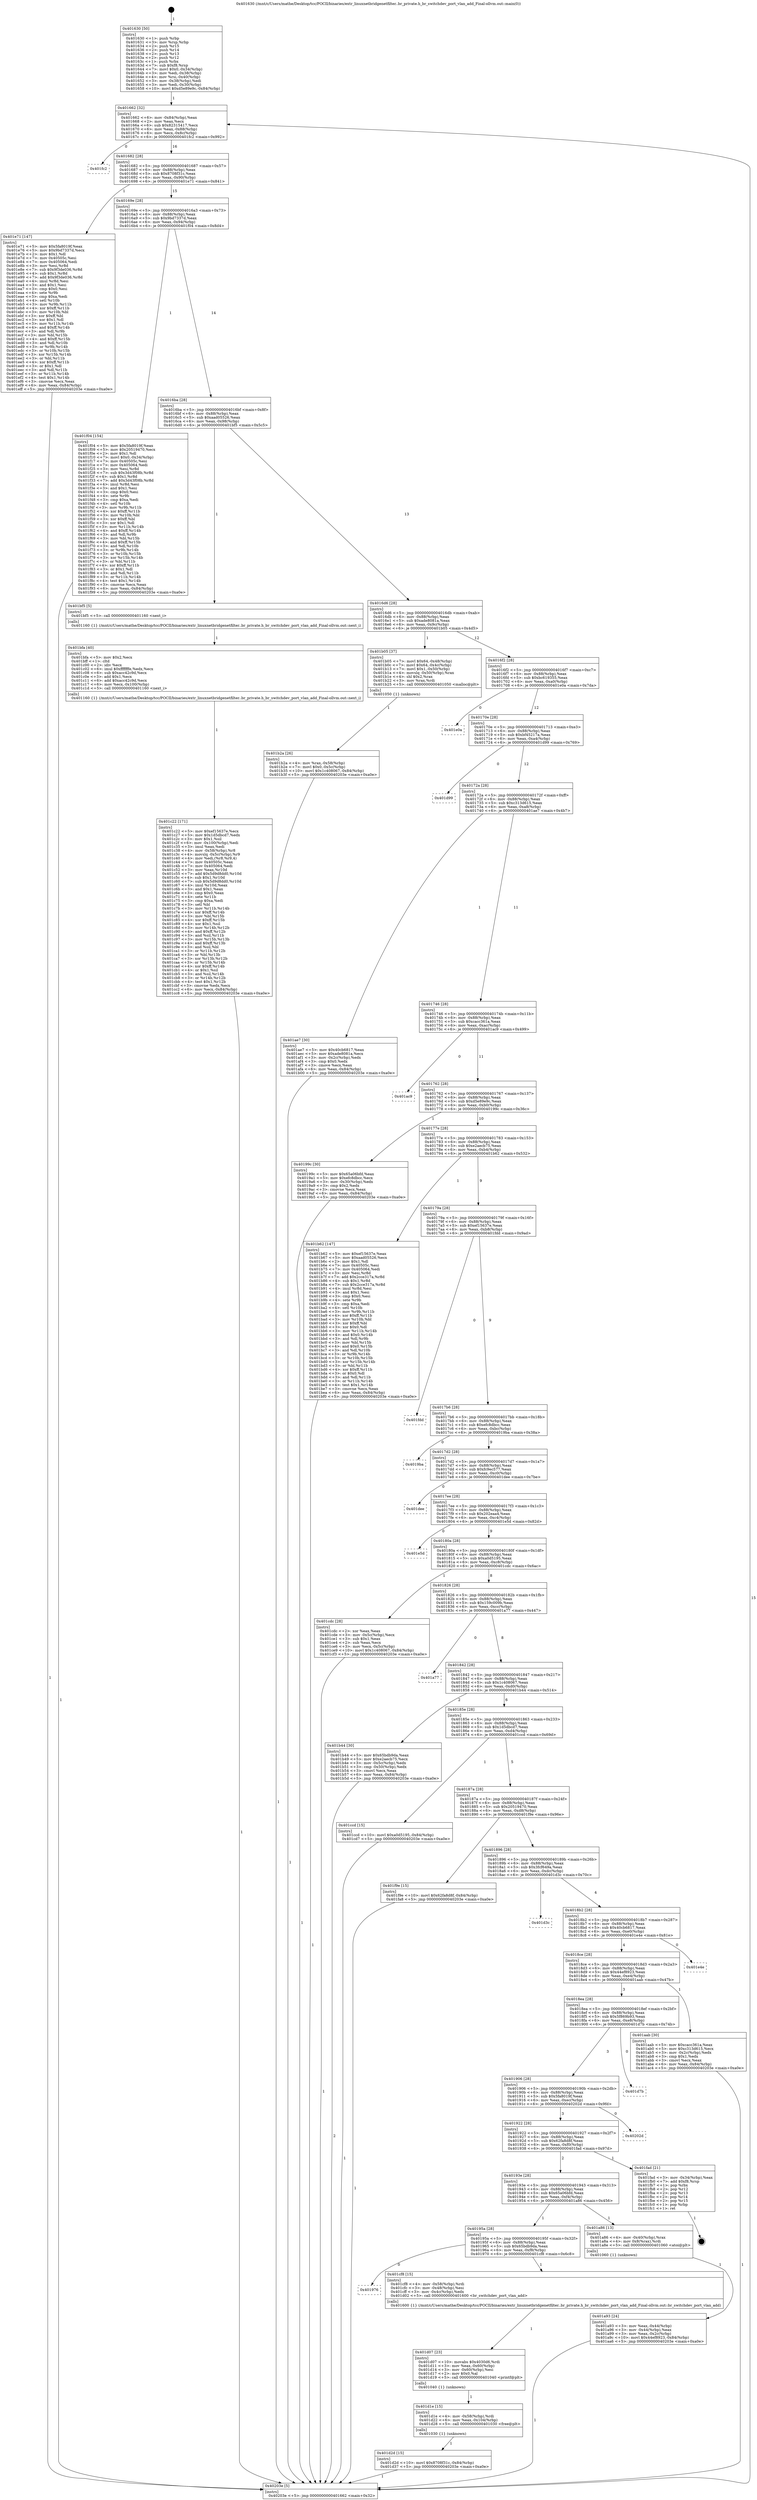 digraph "0x401630" {
  label = "0x401630 (/mnt/c/Users/mathe/Desktop/tcc/POCII/binaries/extr_linuxnetbridgenetfilter..br_private.h_br_switchdev_port_vlan_add_Final-ollvm.out::main(0))"
  labelloc = "t"
  node[shape=record]

  Entry [label="",width=0.3,height=0.3,shape=circle,fillcolor=black,style=filled]
  "0x401662" [label="{
     0x401662 [32]\l
     | [instrs]\l
     &nbsp;&nbsp;0x401662 \<+6\>: mov -0x84(%rbp),%eax\l
     &nbsp;&nbsp;0x401668 \<+2\>: mov %eax,%ecx\l
     &nbsp;&nbsp;0x40166a \<+6\>: sub $0x82315417,%ecx\l
     &nbsp;&nbsp;0x401670 \<+6\>: mov %eax,-0x88(%rbp)\l
     &nbsp;&nbsp;0x401676 \<+6\>: mov %ecx,-0x8c(%rbp)\l
     &nbsp;&nbsp;0x40167c \<+6\>: je 0000000000401fc2 \<main+0x992\>\l
  }"]
  "0x401fc2" [label="{
     0x401fc2\l
  }", style=dashed]
  "0x401682" [label="{
     0x401682 [28]\l
     | [instrs]\l
     &nbsp;&nbsp;0x401682 \<+5\>: jmp 0000000000401687 \<main+0x57\>\l
     &nbsp;&nbsp;0x401687 \<+6\>: mov -0x88(%rbp),%eax\l
     &nbsp;&nbsp;0x40168d \<+5\>: sub $0x8708f31c,%eax\l
     &nbsp;&nbsp;0x401692 \<+6\>: mov %eax,-0x90(%rbp)\l
     &nbsp;&nbsp;0x401698 \<+6\>: je 0000000000401e71 \<main+0x841\>\l
  }"]
  Exit [label="",width=0.3,height=0.3,shape=circle,fillcolor=black,style=filled,peripheries=2]
  "0x401e71" [label="{
     0x401e71 [147]\l
     | [instrs]\l
     &nbsp;&nbsp;0x401e71 \<+5\>: mov $0x5fa8019f,%eax\l
     &nbsp;&nbsp;0x401e76 \<+5\>: mov $0x9bd7337d,%ecx\l
     &nbsp;&nbsp;0x401e7b \<+2\>: mov $0x1,%dl\l
     &nbsp;&nbsp;0x401e7d \<+7\>: mov 0x40505c,%esi\l
     &nbsp;&nbsp;0x401e84 \<+7\>: mov 0x405064,%edi\l
     &nbsp;&nbsp;0x401e8b \<+3\>: mov %esi,%r8d\l
     &nbsp;&nbsp;0x401e8e \<+7\>: sub $0x9f3de036,%r8d\l
     &nbsp;&nbsp;0x401e95 \<+4\>: sub $0x1,%r8d\l
     &nbsp;&nbsp;0x401e99 \<+7\>: add $0x9f3de036,%r8d\l
     &nbsp;&nbsp;0x401ea0 \<+4\>: imul %r8d,%esi\l
     &nbsp;&nbsp;0x401ea4 \<+3\>: and $0x1,%esi\l
     &nbsp;&nbsp;0x401ea7 \<+3\>: cmp $0x0,%esi\l
     &nbsp;&nbsp;0x401eaa \<+4\>: sete %r9b\l
     &nbsp;&nbsp;0x401eae \<+3\>: cmp $0xa,%edi\l
     &nbsp;&nbsp;0x401eb1 \<+4\>: setl %r10b\l
     &nbsp;&nbsp;0x401eb5 \<+3\>: mov %r9b,%r11b\l
     &nbsp;&nbsp;0x401eb8 \<+4\>: xor $0xff,%r11b\l
     &nbsp;&nbsp;0x401ebc \<+3\>: mov %r10b,%bl\l
     &nbsp;&nbsp;0x401ebf \<+3\>: xor $0xff,%bl\l
     &nbsp;&nbsp;0x401ec2 \<+3\>: xor $0x1,%dl\l
     &nbsp;&nbsp;0x401ec5 \<+3\>: mov %r11b,%r14b\l
     &nbsp;&nbsp;0x401ec8 \<+4\>: and $0xff,%r14b\l
     &nbsp;&nbsp;0x401ecc \<+3\>: and %dl,%r9b\l
     &nbsp;&nbsp;0x401ecf \<+3\>: mov %bl,%r15b\l
     &nbsp;&nbsp;0x401ed2 \<+4\>: and $0xff,%r15b\l
     &nbsp;&nbsp;0x401ed6 \<+3\>: and %dl,%r10b\l
     &nbsp;&nbsp;0x401ed9 \<+3\>: or %r9b,%r14b\l
     &nbsp;&nbsp;0x401edc \<+3\>: or %r10b,%r15b\l
     &nbsp;&nbsp;0x401edf \<+3\>: xor %r15b,%r14b\l
     &nbsp;&nbsp;0x401ee2 \<+3\>: or %bl,%r11b\l
     &nbsp;&nbsp;0x401ee5 \<+4\>: xor $0xff,%r11b\l
     &nbsp;&nbsp;0x401ee9 \<+3\>: or $0x1,%dl\l
     &nbsp;&nbsp;0x401eec \<+3\>: and %dl,%r11b\l
     &nbsp;&nbsp;0x401eef \<+3\>: or %r11b,%r14b\l
     &nbsp;&nbsp;0x401ef2 \<+4\>: test $0x1,%r14b\l
     &nbsp;&nbsp;0x401ef6 \<+3\>: cmovne %ecx,%eax\l
     &nbsp;&nbsp;0x401ef9 \<+6\>: mov %eax,-0x84(%rbp)\l
     &nbsp;&nbsp;0x401eff \<+5\>: jmp 000000000040203e \<main+0xa0e\>\l
  }"]
  "0x40169e" [label="{
     0x40169e [28]\l
     | [instrs]\l
     &nbsp;&nbsp;0x40169e \<+5\>: jmp 00000000004016a3 \<main+0x73\>\l
     &nbsp;&nbsp;0x4016a3 \<+6\>: mov -0x88(%rbp),%eax\l
     &nbsp;&nbsp;0x4016a9 \<+5\>: sub $0x9bd7337d,%eax\l
     &nbsp;&nbsp;0x4016ae \<+6\>: mov %eax,-0x94(%rbp)\l
     &nbsp;&nbsp;0x4016b4 \<+6\>: je 0000000000401f04 \<main+0x8d4\>\l
  }"]
  "0x401d2d" [label="{
     0x401d2d [15]\l
     | [instrs]\l
     &nbsp;&nbsp;0x401d2d \<+10\>: movl $0x8708f31c,-0x84(%rbp)\l
     &nbsp;&nbsp;0x401d37 \<+5\>: jmp 000000000040203e \<main+0xa0e\>\l
  }"]
  "0x401f04" [label="{
     0x401f04 [154]\l
     | [instrs]\l
     &nbsp;&nbsp;0x401f04 \<+5\>: mov $0x5fa8019f,%eax\l
     &nbsp;&nbsp;0x401f09 \<+5\>: mov $0x20519470,%ecx\l
     &nbsp;&nbsp;0x401f0e \<+2\>: mov $0x1,%dl\l
     &nbsp;&nbsp;0x401f10 \<+7\>: movl $0x0,-0x34(%rbp)\l
     &nbsp;&nbsp;0x401f17 \<+7\>: mov 0x40505c,%esi\l
     &nbsp;&nbsp;0x401f1e \<+7\>: mov 0x405064,%edi\l
     &nbsp;&nbsp;0x401f25 \<+3\>: mov %esi,%r8d\l
     &nbsp;&nbsp;0x401f28 \<+7\>: sub $0x3d43f08b,%r8d\l
     &nbsp;&nbsp;0x401f2f \<+4\>: sub $0x1,%r8d\l
     &nbsp;&nbsp;0x401f33 \<+7\>: add $0x3d43f08b,%r8d\l
     &nbsp;&nbsp;0x401f3a \<+4\>: imul %r8d,%esi\l
     &nbsp;&nbsp;0x401f3e \<+3\>: and $0x1,%esi\l
     &nbsp;&nbsp;0x401f41 \<+3\>: cmp $0x0,%esi\l
     &nbsp;&nbsp;0x401f44 \<+4\>: sete %r9b\l
     &nbsp;&nbsp;0x401f48 \<+3\>: cmp $0xa,%edi\l
     &nbsp;&nbsp;0x401f4b \<+4\>: setl %r10b\l
     &nbsp;&nbsp;0x401f4f \<+3\>: mov %r9b,%r11b\l
     &nbsp;&nbsp;0x401f52 \<+4\>: xor $0xff,%r11b\l
     &nbsp;&nbsp;0x401f56 \<+3\>: mov %r10b,%bl\l
     &nbsp;&nbsp;0x401f59 \<+3\>: xor $0xff,%bl\l
     &nbsp;&nbsp;0x401f5c \<+3\>: xor $0x1,%dl\l
     &nbsp;&nbsp;0x401f5f \<+3\>: mov %r11b,%r14b\l
     &nbsp;&nbsp;0x401f62 \<+4\>: and $0xff,%r14b\l
     &nbsp;&nbsp;0x401f66 \<+3\>: and %dl,%r9b\l
     &nbsp;&nbsp;0x401f69 \<+3\>: mov %bl,%r15b\l
     &nbsp;&nbsp;0x401f6c \<+4\>: and $0xff,%r15b\l
     &nbsp;&nbsp;0x401f70 \<+3\>: and %dl,%r10b\l
     &nbsp;&nbsp;0x401f73 \<+3\>: or %r9b,%r14b\l
     &nbsp;&nbsp;0x401f76 \<+3\>: or %r10b,%r15b\l
     &nbsp;&nbsp;0x401f79 \<+3\>: xor %r15b,%r14b\l
     &nbsp;&nbsp;0x401f7c \<+3\>: or %bl,%r11b\l
     &nbsp;&nbsp;0x401f7f \<+4\>: xor $0xff,%r11b\l
     &nbsp;&nbsp;0x401f83 \<+3\>: or $0x1,%dl\l
     &nbsp;&nbsp;0x401f86 \<+3\>: and %dl,%r11b\l
     &nbsp;&nbsp;0x401f89 \<+3\>: or %r11b,%r14b\l
     &nbsp;&nbsp;0x401f8c \<+4\>: test $0x1,%r14b\l
     &nbsp;&nbsp;0x401f90 \<+3\>: cmovne %ecx,%eax\l
     &nbsp;&nbsp;0x401f93 \<+6\>: mov %eax,-0x84(%rbp)\l
     &nbsp;&nbsp;0x401f99 \<+5\>: jmp 000000000040203e \<main+0xa0e\>\l
  }"]
  "0x4016ba" [label="{
     0x4016ba [28]\l
     | [instrs]\l
     &nbsp;&nbsp;0x4016ba \<+5\>: jmp 00000000004016bf \<main+0x8f\>\l
     &nbsp;&nbsp;0x4016bf \<+6\>: mov -0x88(%rbp),%eax\l
     &nbsp;&nbsp;0x4016c5 \<+5\>: sub $0xaad05526,%eax\l
     &nbsp;&nbsp;0x4016ca \<+6\>: mov %eax,-0x98(%rbp)\l
     &nbsp;&nbsp;0x4016d0 \<+6\>: je 0000000000401bf5 \<main+0x5c5\>\l
  }"]
  "0x401d1e" [label="{
     0x401d1e [15]\l
     | [instrs]\l
     &nbsp;&nbsp;0x401d1e \<+4\>: mov -0x58(%rbp),%rdi\l
     &nbsp;&nbsp;0x401d22 \<+6\>: mov %eax,-0x104(%rbp)\l
     &nbsp;&nbsp;0x401d28 \<+5\>: call 0000000000401030 \<free@plt\>\l
     | [calls]\l
     &nbsp;&nbsp;0x401030 \{1\} (unknown)\l
  }"]
  "0x401bf5" [label="{
     0x401bf5 [5]\l
     | [instrs]\l
     &nbsp;&nbsp;0x401bf5 \<+5\>: call 0000000000401160 \<next_i\>\l
     | [calls]\l
     &nbsp;&nbsp;0x401160 \{1\} (/mnt/c/Users/mathe/Desktop/tcc/POCII/binaries/extr_linuxnetbridgenetfilter..br_private.h_br_switchdev_port_vlan_add_Final-ollvm.out::next_i)\l
  }"]
  "0x4016d6" [label="{
     0x4016d6 [28]\l
     | [instrs]\l
     &nbsp;&nbsp;0x4016d6 \<+5\>: jmp 00000000004016db \<main+0xab\>\l
     &nbsp;&nbsp;0x4016db \<+6\>: mov -0x88(%rbp),%eax\l
     &nbsp;&nbsp;0x4016e1 \<+5\>: sub $0xade8081a,%eax\l
     &nbsp;&nbsp;0x4016e6 \<+6\>: mov %eax,-0x9c(%rbp)\l
     &nbsp;&nbsp;0x4016ec \<+6\>: je 0000000000401b05 \<main+0x4d5\>\l
  }"]
  "0x401d07" [label="{
     0x401d07 [23]\l
     | [instrs]\l
     &nbsp;&nbsp;0x401d07 \<+10\>: movabs $0x4030d6,%rdi\l
     &nbsp;&nbsp;0x401d11 \<+3\>: mov %eax,-0x60(%rbp)\l
     &nbsp;&nbsp;0x401d14 \<+3\>: mov -0x60(%rbp),%esi\l
     &nbsp;&nbsp;0x401d17 \<+2\>: mov $0x0,%al\l
     &nbsp;&nbsp;0x401d19 \<+5\>: call 0000000000401040 \<printf@plt\>\l
     | [calls]\l
     &nbsp;&nbsp;0x401040 \{1\} (unknown)\l
  }"]
  "0x401b05" [label="{
     0x401b05 [37]\l
     | [instrs]\l
     &nbsp;&nbsp;0x401b05 \<+7\>: movl $0x64,-0x48(%rbp)\l
     &nbsp;&nbsp;0x401b0c \<+7\>: movl $0x64,-0x4c(%rbp)\l
     &nbsp;&nbsp;0x401b13 \<+7\>: movl $0x1,-0x50(%rbp)\l
     &nbsp;&nbsp;0x401b1a \<+4\>: movslq -0x50(%rbp),%rax\l
     &nbsp;&nbsp;0x401b1e \<+4\>: shl $0x2,%rax\l
     &nbsp;&nbsp;0x401b22 \<+3\>: mov %rax,%rdi\l
     &nbsp;&nbsp;0x401b25 \<+5\>: call 0000000000401050 \<malloc@plt\>\l
     | [calls]\l
     &nbsp;&nbsp;0x401050 \{1\} (unknown)\l
  }"]
  "0x4016f2" [label="{
     0x4016f2 [28]\l
     | [instrs]\l
     &nbsp;&nbsp;0x4016f2 \<+5\>: jmp 00000000004016f7 \<main+0xc7\>\l
     &nbsp;&nbsp;0x4016f7 \<+6\>: mov -0x88(%rbp),%eax\l
     &nbsp;&nbsp;0x4016fd \<+5\>: sub $0xbc619355,%eax\l
     &nbsp;&nbsp;0x401702 \<+6\>: mov %eax,-0xa0(%rbp)\l
     &nbsp;&nbsp;0x401708 \<+6\>: je 0000000000401e0a \<main+0x7da\>\l
  }"]
  "0x401976" [label="{
     0x401976\l
  }", style=dashed]
  "0x401e0a" [label="{
     0x401e0a\l
  }", style=dashed]
  "0x40170e" [label="{
     0x40170e [28]\l
     | [instrs]\l
     &nbsp;&nbsp;0x40170e \<+5\>: jmp 0000000000401713 \<main+0xe3\>\l
     &nbsp;&nbsp;0x401713 \<+6\>: mov -0x88(%rbp),%eax\l
     &nbsp;&nbsp;0x401719 \<+5\>: sub $0xbf45217a,%eax\l
     &nbsp;&nbsp;0x40171e \<+6\>: mov %eax,-0xa4(%rbp)\l
     &nbsp;&nbsp;0x401724 \<+6\>: je 0000000000401d99 \<main+0x769\>\l
  }"]
  "0x401cf8" [label="{
     0x401cf8 [15]\l
     | [instrs]\l
     &nbsp;&nbsp;0x401cf8 \<+4\>: mov -0x58(%rbp),%rdi\l
     &nbsp;&nbsp;0x401cfc \<+3\>: mov -0x48(%rbp),%esi\l
     &nbsp;&nbsp;0x401cff \<+3\>: mov -0x4c(%rbp),%edx\l
     &nbsp;&nbsp;0x401d02 \<+5\>: call 0000000000401600 \<br_switchdev_port_vlan_add\>\l
     | [calls]\l
     &nbsp;&nbsp;0x401600 \{1\} (/mnt/c/Users/mathe/Desktop/tcc/POCII/binaries/extr_linuxnetbridgenetfilter..br_private.h_br_switchdev_port_vlan_add_Final-ollvm.out::br_switchdev_port_vlan_add)\l
  }"]
  "0x401d99" [label="{
     0x401d99\l
  }", style=dashed]
  "0x40172a" [label="{
     0x40172a [28]\l
     | [instrs]\l
     &nbsp;&nbsp;0x40172a \<+5\>: jmp 000000000040172f \<main+0xff\>\l
     &nbsp;&nbsp;0x40172f \<+6\>: mov -0x88(%rbp),%eax\l
     &nbsp;&nbsp;0x401735 \<+5\>: sub $0xc313d615,%eax\l
     &nbsp;&nbsp;0x40173a \<+6\>: mov %eax,-0xa8(%rbp)\l
     &nbsp;&nbsp;0x401740 \<+6\>: je 0000000000401ae7 \<main+0x4b7\>\l
  }"]
  "0x401c22" [label="{
     0x401c22 [171]\l
     | [instrs]\l
     &nbsp;&nbsp;0x401c22 \<+5\>: mov $0xef15637e,%ecx\l
     &nbsp;&nbsp;0x401c27 \<+5\>: mov $0x1d5dbcd7,%edx\l
     &nbsp;&nbsp;0x401c2c \<+3\>: mov $0x1,%sil\l
     &nbsp;&nbsp;0x401c2f \<+6\>: mov -0x100(%rbp),%edi\l
     &nbsp;&nbsp;0x401c35 \<+3\>: imul %eax,%edi\l
     &nbsp;&nbsp;0x401c38 \<+4\>: mov -0x58(%rbp),%r8\l
     &nbsp;&nbsp;0x401c3c \<+4\>: movslq -0x5c(%rbp),%r9\l
     &nbsp;&nbsp;0x401c40 \<+4\>: mov %edi,(%r8,%r9,4)\l
     &nbsp;&nbsp;0x401c44 \<+7\>: mov 0x40505c,%eax\l
     &nbsp;&nbsp;0x401c4b \<+7\>: mov 0x405064,%edi\l
     &nbsp;&nbsp;0x401c52 \<+3\>: mov %eax,%r10d\l
     &nbsp;&nbsp;0x401c55 \<+7\>: add $0x5d9d8dd0,%r10d\l
     &nbsp;&nbsp;0x401c5c \<+4\>: sub $0x1,%r10d\l
     &nbsp;&nbsp;0x401c60 \<+7\>: sub $0x5d9d8dd0,%r10d\l
     &nbsp;&nbsp;0x401c67 \<+4\>: imul %r10d,%eax\l
     &nbsp;&nbsp;0x401c6b \<+3\>: and $0x1,%eax\l
     &nbsp;&nbsp;0x401c6e \<+3\>: cmp $0x0,%eax\l
     &nbsp;&nbsp;0x401c71 \<+4\>: sete %r11b\l
     &nbsp;&nbsp;0x401c75 \<+3\>: cmp $0xa,%edi\l
     &nbsp;&nbsp;0x401c78 \<+3\>: setl %bl\l
     &nbsp;&nbsp;0x401c7b \<+3\>: mov %r11b,%r14b\l
     &nbsp;&nbsp;0x401c7e \<+4\>: xor $0xff,%r14b\l
     &nbsp;&nbsp;0x401c82 \<+3\>: mov %bl,%r15b\l
     &nbsp;&nbsp;0x401c85 \<+4\>: xor $0xff,%r15b\l
     &nbsp;&nbsp;0x401c89 \<+4\>: xor $0x1,%sil\l
     &nbsp;&nbsp;0x401c8d \<+3\>: mov %r14b,%r12b\l
     &nbsp;&nbsp;0x401c90 \<+4\>: and $0xff,%r12b\l
     &nbsp;&nbsp;0x401c94 \<+3\>: and %sil,%r11b\l
     &nbsp;&nbsp;0x401c97 \<+3\>: mov %r15b,%r13b\l
     &nbsp;&nbsp;0x401c9a \<+4\>: and $0xff,%r13b\l
     &nbsp;&nbsp;0x401c9e \<+3\>: and %sil,%bl\l
     &nbsp;&nbsp;0x401ca1 \<+3\>: or %r11b,%r12b\l
     &nbsp;&nbsp;0x401ca4 \<+3\>: or %bl,%r13b\l
     &nbsp;&nbsp;0x401ca7 \<+3\>: xor %r13b,%r12b\l
     &nbsp;&nbsp;0x401caa \<+3\>: or %r15b,%r14b\l
     &nbsp;&nbsp;0x401cad \<+4\>: xor $0xff,%r14b\l
     &nbsp;&nbsp;0x401cb1 \<+4\>: or $0x1,%sil\l
     &nbsp;&nbsp;0x401cb5 \<+3\>: and %sil,%r14b\l
     &nbsp;&nbsp;0x401cb8 \<+3\>: or %r14b,%r12b\l
     &nbsp;&nbsp;0x401cbb \<+4\>: test $0x1,%r12b\l
     &nbsp;&nbsp;0x401cbf \<+3\>: cmovne %edx,%ecx\l
     &nbsp;&nbsp;0x401cc2 \<+6\>: mov %ecx,-0x84(%rbp)\l
     &nbsp;&nbsp;0x401cc8 \<+5\>: jmp 000000000040203e \<main+0xa0e\>\l
  }"]
  "0x401ae7" [label="{
     0x401ae7 [30]\l
     | [instrs]\l
     &nbsp;&nbsp;0x401ae7 \<+5\>: mov $0x40cb6817,%eax\l
     &nbsp;&nbsp;0x401aec \<+5\>: mov $0xade8081a,%ecx\l
     &nbsp;&nbsp;0x401af1 \<+3\>: mov -0x2c(%rbp),%edx\l
     &nbsp;&nbsp;0x401af4 \<+3\>: cmp $0x0,%edx\l
     &nbsp;&nbsp;0x401af7 \<+3\>: cmove %ecx,%eax\l
     &nbsp;&nbsp;0x401afa \<+6\>: mov %eax,-0x84(%rbp)\l
     &nbsp;&nbsp;0x401b00 \<+5\>: jmp 000000000040203e \<main+0xa0e\>\l
  }"]
  "0x401746" [label="{
     0x401746 [28]\l
     | [instrs]\l
     &nbsp;&nbsp;0x401746 \<+5\>: jmp 000000000040174b \<main+0x11b\>\l
     &nbsp;&nbsp;0x40174b \<+6\>: mov -0x88(%rbp),%eax\l
     &nbsp;&nbsp;0x401751 \<+5\>: sub $0xcacc361a,%eax\l
     &nbsp;&nbsp;0x401756 \<+6\>: mov %eax,-0xac(%rbp)\l
     &nbsp;&nbsp;0x40175c \<+6\>: je 0000000000401ac9 \<main+0x499\>\l
  }"]
  "0x401bfa" [label="{
     0x401bfa [40]\l
     | [instrs]\l
     &nbsp;&nbsp;0x401bfa \<+5\>: mov $0x2,%ecx\l
     &nbsp;&nbsp;0x401bff \<+1\>: cltd\l
     &nbsp;&nbsp;0x401c00 \<+2\>: idiv %ecx\l
     &nbsp;&nbsp;0x401c02 \<+6\>: imul $0xfffffffe,%edx,%ecx\l
     &nbsp;&nbsp;0x401c08 \<+6\>: sub $0xacc42c9d,%ecx\l
     &nbsp;&nbsp;0x401c0e \<+3\>: add $0x1,%ecx\l
     &nbsp;&nbsp;0x401c11 \<+6\>: add $0xacc42c9d,%ecx\l
     &nbsp;&nbsp;0x401c17 \<+6\>: mov %ecx,-0x100(%rbp)\l
     &nbsp;&nbsp;0x401c1d \<+5\>: call 0000000000401160 \<next_i\>\l
     | [calls]\l
     &nbsp;&nbsp;0x401160 \{1\} (/mnt/c/Users/mathe/Desktop/tcc/POCII/binaries/extr_linuxnetbridgenetfilter..br_private.h_br_switchdev_port_vlan_add_Final-ollvm.out::next_i)\l
  }"]
  "0x401ac9" [label="{
     0x401ac9\l
  }", style=dashed]
  "0x401762" [label="{
     0x401762 [28]\l
     | [instrs]\l
     &nbsp;&nbsp;0x401762 \<+5\>: jmp 0000000000401767 \<main+0x137\>\l
     &nbsp;&nbsp;0x401767 \<+6\>: mov -0x88(%rbp),%eax\l
     &nbsp;&nbsp;0x40176d \<+5\>: sub $0xd5e89e9c,%eax\l
     &nbsp;&nbsp;0x401772 \<+6\>: mov %eax,-0xb0(%rbp)\l
     &nbsp;&nbsp;0x401778 \<+6\>: je 000000000040199c \<main+0x36c\>\l
  }"]
  "0x401b2a" [label="{
     0x401b2a [26]\l
     | [instrs]\l
     &nbsp;&nbsp;0x401b2a \<+4\>: mov %rax,-0x58(%rbp)\l
     &nbsp;&nbsp;0x401b2e \<+7\>: movl $0x0,-0x5c(%rbp)\l
     &nbsp;&nbsp;0x401b35 \<+10\>: movl $0x1c408067,-0x84(%rbp)\l
     &nbsp;&nbsp;0x401b3f \<+5\>: jmp 000000000040203e \<main+0xa0e\>\l
  }"]
  "0x40199c" [label="{
     0x40199c [30]\l
     | [instrs]\l
     &nbsp;&nbsp;0x40199c \<+5\>: mov $0x65a06bfd,%eax\l
     &nbsp;&nbsp;0x4019a1 \<+5\>: mov $0xefc8dbcc,%ecx\l
     &nbsp;&nbsp;0x4019a6 \<+3\>: mov -0x30(%rbp),%edx\l
     &nbsp;&nbsp;0x4019a9 \<+3\>: cmp $0x2,%edx\l
     &nbsp;&nbsp;0x4019ac \<+3\>: cmovne %ecx,%eax\l
     &nbsp;&nbsp;0x4019af \<+6\>: mov %eax,-0x84(%rbp)\l
     &nbsp;&nbsp;0x4019b5 \<+5\>: jmp 000000000040203e \<main+0xa0e\>\l
  }"]
  "0x40177e" [label="{
     0x40177e [28]\l
     | [instrs]\l
     &nbsp;&nbsp;0x40177e \<+5\>: jmp 0000000000401783 \<main+0x153\>\l
     &nbsp;&nbsp;0x401783 \<+6\>: mov -0x88(%rbp),%eax\l
     &nbsp;&nbsp;0x401789 \<+5\>: sub $0xe2aecb75,%eax\l
     &nbsp;&nbsp;0x40178e \<+6\>: mov %eax,-0xb4(%rbp)\l
     &nbsp;&nbsp;0x401794 \<+6\>: je 0000000000401b62 \<main+0x532\>\l
  }"]
  "0x40203e" [label="{
     0x40203e [5]\l
     | [instrs]\l
     &nbsp;&nbsp;0x40203e \<+5\>: jmp 0000000000401662 \<main+0x32\>\l
  }"]
  "0x401630" [label="{
     0x401630 [50]\l
     | [instrs]\l
     &nbsp;&nbsp;0x401630 \<+1\>: push %rbp\l
     &nbsp;&nbsp;0x401631 \<+3\>: mov %rsp,%rbp\l
     &nbsp;&nbsp;0x401634 \<+2\>: push %r15\l
     &nbsp;&nbsp;0x401636 \<+2\>: push %r14\l
     &nbsp;&nbsp;0x401638 \<+2\>: push %r13\l
     &nbsp;&nbsp;0x40163a \<+2\>: push %r12\l
     &nbsp;&nbsp;0x40163c \<+1\>: push %rbx\l
     &nbsp;&nbsp;0x40163d \<+7\>: sub $0xf8,%rsp\l
     &nbsp;&nbsp;0x401644 \<+7\>: movl $0x0,-0x34(%rbp)\l
     &nbsp;&nbsp;0x40164b \<+3\>: mov %edi,-0x38(%rbp)\l
     &nbsp;&nbsp;0x40164e \<+4\>: mov %rsi,-0x40(%rbp)\l
     &nbsp;&nbsp;0x401652 \<+3\>: mov -0x38(%rbp),%edi\l
     &nbsp;&nbsp;0x401655 \<+3\>: mov %edi,-0x30(%rbp)\l
     &nbsp;&nbsp;0x401658 \<+10\>: movl $0xd5e89e9c,-0x84(%rbp)\l
  }"]
  "0x401a93" [label="{
     0x401a93 [24]\l
     | [instrs]\l
     &nbsp;&nbsp;0x401a93 \<+3\>: mov %eax,-0x44(%rbp)\l
     &nbsp;&nbsp;0x401a96 \<+3\>: mov -0x44(%rbp),%eax\l
     &nbsp;&nbsp;0x401a99 \<+3\>: mov %eax,-0x2c(%rbp)\l
     &nbsp;&nbsp;0x401a9c \<+10\>: movl $0x44ef8923,-0x84(%rbp)\l
     &nbsp;&nbsp;0x401aa6 \<+5\>: jmp 000000000040203e \<main+0xa0e\>\l
  }"]
  "0x401b62" [label="{
     0x401b62 [147]\l
     | [instrs]\l
     &nbsp;&nbsp;0x401b62 \<+5\>: mov $0xef15637e,%eax\l
     &nbsp;&nbsp;0x401b67 \<+5\>: mov $0xaad05526,%ecx\l
     &nbsp;&nbsp;0x401b6c \<+2\>: mov $0x1,%dl\l
     &nbsp;&nbsp;0x401b6e \<+7\>: mov 0x40505c,%esi\l
     &nbsp;&nbsp;0x401b75 \<+7\>: mov 0x405064,%edi\l
     &nbsp;&nbsp;0x401b7c \<+3\>: mov %esi,%r8d\l
     &nbsp;&nbsp;0x401b7f \<+7\>: add $0x2cce317a,%r8d\l
     &nbsp;&nbsp;0x401b86 \<+4\>: sub $0x1,%r8d\l
     &nbsp;&nbsp;0x401b8a \<+7\>: sub $0x2cce317a,%r8d\l
     &nbsp;&nbsp;0x401b91 \<+4\>: imul %r8d,%esi\l
     &nbsp;&nbsp;0x401b95 \<+3\>: and $0x1,%esi\l
     &nbsp;&nbsp;0x401b98 \<+3\>: cmp $0x0,%esi\l
     &nbsp;&nbsp;0x401b9b \<+4\>: sete %r9b\l
     &nbsp;&nbsp;0x401b9f \<+3\>: cmp $0xa,%edi\l
     &nbsp;&nbsp;0x401ba2 \<+4\>: setl %r10b\l
     &nbsp;&nbsp;0x401ba6 \<+3\>: mov %r9b,%r11b\l
     &nbsp;&nbsp;0x401ba9 \<+4\>: xor $0xff,%r11b\l
     &nbsp;&nbsp;0x401bad \<+3\>: mov %r10b,%bl\l
     &nbsp;&nbsp;0x401bb0 \<+3\>: xor $0xff,%bl\l
     &nbsp;&nbsp;0x401bb3 \<+3\>: xor $0x0,%dl\l
     &nbsp;&nbsp;0x401bb6 \<+3\>: mov %r11b,%r14b\l
     &nbsp;&nbsp;0x401bb9 \<+4\>: and $0x0,%r14b\l
     &nbsp;&nbsp;0x401bbd \<+3\>: and %dl,%r9b\l
     &nbsp;&nbsp;0x401bc0 \<+3\>: mov %bl,%r15b\l
     &nbsp;&nbsp;0x401bc3 \<+4\>: and $0x0,%r15b\l
     &nbsp;&nbsp;0x401bc7 \<+3\>: and %dl,%r10b\l
     &nbsp;&nbsp;0x401bca \<+3\>: or %r9b,%r14b\l
     &nbsp;&nbsp;0x401bcd \<+3\>: or %r10b,%r15b\l
     &nbsp;&nbsp;0x401bd0 \<+3\>: xor %r15b,%r14b\l
     &nbsp;&nbsp;0x401bd3 \<+3\>: or %bl,%r11b\l
     &nbsp;&nbsp;0x401bd6 \<+4\>: xor $0xff,%r11b\l
     &nbsp;&nbsp;0x401bda \<+3\>: or $0x0,%dl\l
     &nbsp;&nbsp;0x401bdd \<+3\>: and %dl,%r11b\l
     &nbsp;&nbsp;0x401be0 \<+3\>: or %r11b,%r14b\l
     &nbsp;&nbsp;0x401be3 \<+4\>: test $0x1,%r14b\l
     &nbsp;&nbsp;0x401be7 \<+3\>: cmovne %ecx,%eax\l
     &nbsp;&nbsp;0x401bea \<+6\>: mov %eax,-0x84(%rbp)\l
     &nbsp;&nbsp;0x401bf0 \<+5\>: jmp 000000000040203e \<main+0xa0e\>\l
  }"]
  "0x40179a" [label="{
     0x40179a [28]\l
     | [instrs]\l
     &nbsp;&nbsp;0x40179a \<+5\>: jmp 000000000040179f \<main+0x16f\>\l
     &nbsp;&nbsp;0x40179f \<+6\>: mov -0x88(%rbp),%eax\l
     &nbsp;&nbsp;0x4017a5 \<+5\>: sub $0xef15637e,%eax\l
     &nbsp;&nbsp;0x4017aa \<+6\>: mov %eax,-0xb8(%rbp)\l
     &nbsp;&nbsp;0x4017b0 \<+6\>: je 0000000000401fdd \<main+0x9ad\>\l
  }"]
  "0x40195a" [label="{
     0x40195a [28]\l
     | [instrs]\l
     &nbsp;&nbsp;0x40195a \<+5\>: jmp 000000000040195f \<main+0x32f\>\l
     &nbsp;&nbsp;0x40195f \<+6\>: mov -0x88(%rbp),%eax\l
     &nbsp;&nbsp;0x401965 \<+5\>: sub $0x65bdb9da,%eax\l
     &nbsp;&nbsp;0x40196a \<+6\>: mov %eax,-0xf8(%rbp)\l
     &nbsp;&nbsp;0x401970 \<+6\>: je 0000000000401cf8 \<main+0x6c8\>\l
  }"]
  "0x401fdd" [label="{
     0x401fdd\l
  }", style=dashed]
  "0x4017b6" [label="{
     0x4017b6 [28]\l
     | [instrs]\l
     &nbsp;&nbsp;0x4017b6 \<+5\>: jmp 00000000004017bb \<main+0x18b\>\l
     &nbsp;&nbsp;0x4017bb \<+6\>: mov -0x88(%rbp),%eax\l
     &nbsp;&nbsp;0x4017c1 \<+5\>: sub $0xefc8dbcc,%eax\l
     &nbsp;&nbsp;0x4017c6 \<+6\>: mov %eax,-0xbc(%rbp)\l
     &nbsp;&nbsp;0x4017cc \<+6\>: je 00000000004019ba \<main+0x38a\>\l
  }"]
  "0x401a86" [label="{
     0x401a86 [13]\l
     | [instrs]\l
     &nbsp;&nbsp;0x401a86 \<+4\>: mov -0x40(%rbp),%rax\l
     &nbsp;&nbsp;0x401a8a \<+4\>: mov 0x8(%rax),%rdi\l
     &nbsp;&nbsp;0x401a8e \<+5\>: call 0000000000401060 \<atoi@plt\>\l
     | [calls]\l
     &nbsp;&nbsp;0x401060 \{1\} (unknown)\l
  }"]
  "0x4019ba" [label="{
     0x4019ba\l
  }", style=dashed]
  "0x4017d2" [label="{
     0x4017d2 [28]\l
     | [instrs]\l
     &nbsp;&nbsp;0x4017d2 \<+5\>: jmp 00000000004017d7 \<main+0x1a7\>\l
     &nbsp;&nbsp;0x4017d7 \<+6\>: mov -0x88(%rbp),%eax\l
     &nbsp;&nbsp;0x4017dd \<+5\>: sub $0xfc9ec577,%eax\l
     &nbsp;&nbsp;0x4017e2 \<+6\>: mov %eax,-0xc0(%rbp)\l
     &nbsp;&nbsp;0x4017e8 \<+6\>: je 0000000000401dee \<main+0x7be\>\l
  }"]
  "0x40193e" [label="{
     0x40193e [28]\l
     | [instrs]\l
     &nbsp;&nbsp;0x40193e \<+5\>: jmp 0000000000401943 \<main+0x313\>\l
     &nbsp;&nbsp;0x401943 \<+6\>: mov -0x88(%rbp),%eax\l
     &nbsp;&nbsp;0x401949 \<+5\>: sub $0x65a06bfd,%eax\l
     &nbsp;&nbsp;0x40194e \<+6\>: mov %eax,-0xf4(%rbp)\l
     &nbsp;&nbsp;0x401954 \<+6\>: je 0000000000401a86 \<main+0x456\>\l
  }"]
  "0x401dee" [label="{
     0x401dee\l
  }", style=dashed]
  "0x4017ee" [label="{
     0x4017ee [28]\l
     | [instrs]\l
     &nbsp;&nbsp;0x4017ee \<+5\>: jmp 00000000004017f3 \<main+0x1c3\>\l
     &nbsp;&nbsp;0x4017f3 \<+6\>: mov -0x88(%rbp),%eax\l
     &nbsp;&nbsp;0x4017f9 \<+5\>: sub $0x202eaa4,%eax\l
     &nbsp;&nbsp;0x4017fe \<+6\>: mov %eax,-0xc4(%rbp)\l
     &nbsp;&nbsp;0x401804 \<+6\>: je 0000000000401e5d \<main+0x82d\>\l
  }"]
  "0x401fad" [label="{
     0x401fad [21]\l
     | [instrs]\l
     &nbsp;&nbsp;0x401fad \<+3\>: mov -0x34(%rbp),%eax\l
     &nbsp;&nbsp;0x401fb0 \<+7\>: add $0xf8,%rsp\l
     &nbsp;&nbsp;0x401fb7 \<+1\>: pop %rbx\l
     &nbsp;&nbsp;0x401fb8 \<+2\>: pop %r12\l
     &nbsp;&nbsp;0x401fba \<+2\>: pop %r13\l
     &nbsp;&nbsp;0x401fbc \<+2\>: pop %r14\l
     &nbsp;&nbsp;0x401fbe \<+2\>: pop %r15\l
     &nbsp;&nbsp;0x401fc0 \<+1\>: pop %rbp\l
     &nbsp;&nbsp;0x401fc1 \<+1\>: ret\l
  }"]
  "0x401e5d" [label="{
     0x401e5d\l
  }", style=dashed]
  "0x40180a" [label="{
     0x40180a [28]\l
     | [instrs]\l
     &nbsp;&nbsp;0x40180a \<+5\>: jmp 000000000040180f \<main+0x1df\>\l
     &nbsp;&nbsp;0x40180f \<+6\>: mov -0x88(%rbp),%eax\l
     &nbsp;&nbsp;0x401815 \<+5\>: sub $0xa0d5195,%eax\l
     &nbsp;&nbsp;0x40181a \<+6\>: mov %eax,-0xc8(%rbp)\l
     &nbsp;&nbsp;0x401820 \<+6\>: je 0000000000401cdc \<main+0x6ac\>\l
  }"]
  "0x401922" [label="{
     0x401922 [28]\l
     | [instrs]\l
     &nbsp;&nbsp;0x401922 \<+5\>: jmp 0000000000401927 \<main+0x2f7\>\l
     &nbsp;&nbsp;0x401927 \<+6\>: mov -0x88(%rbp),%eax\l
     &nbsp;&nbsp;0x40192d \<+5\>: sub $0x62fa8d8f,%eax\l
     &nbsp;&nbsp;0x401932 \<+6\>: mov %eax,-0xf0(%rbp)\l
     &nbsp;&nbsp;0x401938 \<+6\>: je 0000000000401fad \<main+0x97d\>\l
  }"]
  "0x401cdc" [label="{
     0x401cdc [28]\l
     | [instrs]\l
     &nbsp;&nbsp;0x401cdc \<+2\>: xor %eax,%eax\l
     &nbsp;&nbsp;0x401cde \<+3\>: mov -0x5c(%rbp),%ecx\l
     &nbsp;&nbsp;0x401ce1 \<+3\>: sub $0x1,%eax\l
     &nbsp;&nbsp;0x401ce4 \<+2\>: sub %eax,%ecx\l
     &nbsp;&nbsp;0x401ce6 \<+3\>: mov %ecx,-0x5c(%rbp)\l
     &nbsp;&nbsp;0x401ce9 \<+10\>: movl $0x1c408067,-0x84(%rbp)\l
     &nbsp;&nbsp;0x401cf3 \<+5\>: jmp 000000000040203e \<main+0xa0e\>\l
  }"]
  "0x401826" [label="{
     0x401826 [28]\l
     | [instrs]\l
     &nbsp;&nbsp;0x401826 \<+5\>: jmp 000000000040182b \<main+0x1fb\>\l
     &nbsp;&nbsp;0x40182b \<+6\>: mov -0x88(%rbp),%eax\l
     &nbsp;&nbsp;0x401831 \<+5\>: sub $0x159c009b,%eax\l
     &nbsp;&nbsp;0x401836 \<+6\>: mov %eax,-0xcc(%rbp)\l
     &nbsp;&nbsp;0x40183c \<+6\>: je 0000000000401a77 \<main+0x447\>\l
  }"]
  "0x40202d" [label="{
     0x40202d\l
  }", style=dashed]
  "0x401a77" [label="{
     0x401a77\l
  }", style=dashed]
  "0x401842" [label="{
     0x401842 [28]\l
     | [instrs]\l
     &nbsp;&nbsp;0x401842 \<+5\>: jmp 0000000000401847 \<main+0x217\>\l
     &nbsp;&nbsp;0x401847 \<+6\>: mov -0x88(%rbp),%eax\l
     &nbsp;&nbsp;0x40184d \<+5\>: sub $0x1c408067,%eax\l
     &nbsp;&nbsp;0x401852 \<+6\>: mov %eax,-0xd0(%rbp)\l
     &nbsp;&nbsp;0x401858 \<+6\>: je 0000000000401b44 \<main+0x514\>\l
  }"]
  "0x401906" [label="{
     0x401906 [28]\l
     | [instrs]\l
     &nbsp;&nbsp;0x401906 \<+5\>: jmp 000000000040190b \<main+0x2db\>\l
     &nbsp;&nbsp;0x40190b \<+6\>: mov -0x88(%rbp),%eax\l
     &nbsp;&nbsp;0x401911 \<+5\>: sub $0x5fa8019f,%eax\l
     &nbsp;&nbsp;0x401916 \<+6\>: mov %eax,-0xec(%rbp)\l
     &nbsp;&nbsp;0x40191c \<+6\>: je 000000000040202d \<main+0x9fd\>\l
  }"]
  "0x401b44" [label="{
     0x401b44 [30]\l
     | [instrs]\l
     &nbsp;&nbsp;0x401b44 \<+5\>: mov $0x65bdb9da,%eax\l
     &nbsp;&nbsp;0x401b49 \<+5\>: mov $0xe2aecb75,%ecx\l
     &nbsp;&nbsp;0x401b4e \<+3\>: mov -0x5c(%rbp),%edx\l
     &nbsp;&nbsp;0x401b51 \<+3\>: cmp -0x50(%rbp),%edx\l
     &nbsp;&nbsp;0x401b54 \<+3\>: cmovl %ecx,%eax\l
     &nbsp;&nbsp;0x401b57 \<+6\>: mov %eax,-0x84(%rbp)\l
     &nbsp;&nbsp;0x401b5d \<+5\>: jmp 000000000040203e \<main+0xa0e\>\l
  }"]
  "0x40185e" [label="{
     0x40185e [28]\l
     | [instrs]\l
     &nbsp;&nbsp;0x40185e \<+5\>: jmp 0000000000401863 \<main+0x233\>\l
     &nbsp;&nbsp;0x401863 \<+6\>: mov -0x88(%rbp),%eax\l
     &nbsp;&nbsp;0x401869 \<+5\>: sub $0x1d5dbcd7,%eax\l
     &nbsp;&nbsp;0x40186e \<+6\>: mov %eax,-0xd4(%rbp)\l
     &nbsp;&nbsp;0x401874 \<+6\>: je 0000000000401ccd \<main+0x69d\>\l
  }"]
  "0x401d7b" [label="{
     0x401d7b\l
  }", style=dashed]
  "0x401ccd" [label="{
     0x401ccd [15]\l
     | [instrs]\l
     &nbsp;&nbsp;0x401ccd \<+10\>: movl $0xa0d5195,-0x84(%rbp)\l
     &nbsp;&nbsp;0x401cd7 \<+5\>: jmp 000000000040203e \<main+0xa0e\>\l
  }"]
  "0x40187a" [label="{
     0x40187a [28]\l
     | [instrs]\l
     &nbsp;&nbsp;0x40187a \<+5\>: jmp 000000000040187f \<main+0x24f\>\l
     &nbsp;&nbsp;0x40187f \<+6\>: mov -0x88(%rbp),%eax\l
     &nbsp;&nbsp;0x401885 \<+5\>: sub $0x20519470,%eax\l
     &nbsp;&nbsp;0x40188a \<+6\>: mov %eax,-0xd8(%rbp)\l
     &nbsp;&nbsp;0x401890 \<+6\>: je 0000000000401f9e \<main+0x96e\>\l
  }"]
  "0x4018ea" [label="{
     0x4018ea [28]\l
     | [instrs]\l
     &nbsp;&nbsp;0x4018ea \<+5\>: jmp 00000000004018ef \<main+0x2bf\>\l
     &nbsp;&nbsp;0x4018ef \<+6\>: mov -0x88(%rbp),%eax\l
     &nbsp;&nbsp;0x4018f5 \<+5\>: sub $0x5f869b93,%eax\l
     &nbsp;&nbsp;0x4018fa \<+6\>: mov %eax,-0xe8(%rbp)\l
     &nbsp;&nbsp;0x401900 \<+6\>: je 0000000000401d7b \<main+0x74b\>\l
  }"]
  "0x401f9e" [label="{
     0x401f9e [15]\l
     | [instrs]\l
     &nbsp;&nbsp;0x401f9e \<+10\>: movl $0x62fa8d8f,-0x84(%rbp)\l
     &nbsp;&nbsp;0x401fa8 \<+5\>: jmp 000000000040203e \<main+0xa0e\>\l
  }"]
  "0x401896" [label="{
     0x401896 [28]\l
     | [instrs]\l
     &nbsp;&nbsp;0x401896 \<+5\>: jmp 000000000040189b \<main+0x26b\>\l
     &nbsp;&nbsp;0x40189b \<+6\>: mov -0x88(%rbp),%eax\l
     &nbsp;&nbsp;0x4018a1 \<+5\>: sub $0x3fcf649a,%eax\l
     &nbsp;&nbsp;0x4018a6 \<+6\>: mov %eax,-0xdc(%rbp)\l
     &nbsp;&nbsp;0x4018ac \<+6\>: je 0000000000401d3c \<main+0x70c\>\l
  }"]
  "0x401aab" [label="{
     0x401aab [30]\l
     | [instrs]\l
     &nbsp;&nbsp;0x401aab \<+5\>: mov $0xcacc361a,%eax\l
     &nbsp;&nbsp;0x401ab0 \<+5\>: mov $0xc313d615,%ecx\l
     &nbsp;&nbsp;0x401ab5 \<+3\>: mov -0x2c(%rbp),%edx\l
     &nbsp;&nbsp;0x401ab8 \<+3\>: cmp $0x1,%edx\l
     &nbsp;&nbsp;0x401abb \<+3\>: cmovl %ecx,%eax\l
     &nbsp;&nbsp;0x401abe \<+6\>: mov %eax,-0x84(%rbp)\l
     &nbsp;&nbsp;0x401ac4 \<+5\>: jmp 000000000040203e \<main+0xa0e\>\l
  }"]
  "0x401d3c" [label="{
     0x401d3c\l
  }", style=dashed]
  "0x4018b2" [label="{
     0x4018b2 [28]\l
     | [instrs]\l
     &nbsp;&nbsp;0x4018b2 \<+5\>: jmp 00000000004018b7 \<main+0x287\>\l
     &nbsp;&nbsp;0x4018b7 \<+6\>: mov -0x88(%rbp),%eax\l
     &nbsp;&nbsp;0x4018bd \<+5\>: sub $0x40cb6817,%eax\l
     &nbsp;&nbsp;0x4018c2 \<+6\>: mov %eax,-0xe0(%rbp)\l
     &nbsp;&nbsp;0x4018c8 \<+6\>: je 0000000000401e4e \<main+0x81e\>\l
  }"]
  "0x4018ce" [label="{
     0x4018ce [28]\l
     | [instrs]\l
     &nbsp;&nbsp;0x4018ce \<+5\>: jmp 00000000004018d3 \<main+0x2a3\>\l
     &nbsp;&nbsp;0x4018d3 \<+6\>: mov -0x88(%rbp),%eax\l
     &nbsp;&nbsp;0x4018d9 \<+5\>: sub $0x44ef8923,%eax\l
     &nbsp;&nbsp;0x4018de \<+6\>: mov %eax,-0xe4(%rbp)\l
     &nbsp;&nbsp;0x4018e4 \<+6\>: je 0000000000401aab \<main+0x47b\>\l
  }"]
  "0x401e4e" [label="{
     0x401e4e\l
  }", style=dashed]
  Entry -> "0x401630" [label=" 1"]
  "0x401662" -> "0x401fc2" [label=" 0"]
  "0x401662" -> "0x401682" [label=" 16"]
  "0x401fad" -> Exit [label=" 1"]
  "0x401682" -> "0x401e71" [label=" 1"]
  "0x401682" -> "0x40169e" [label=" 15"]
  "0x401f9e" -> "0x40203e" [label=" 1"]
  "0x40169e" -> "0x401f04" [label=" 1"]
  "0x40169e" -> "0x4016ba" [label=" 14"]
  "0x401f04" -> "0x40203e" [label=" 1"]
  "0x4016ba" -> "0x401bf5" [label=" 1"]
  "0x4016ba" -> "0x4016d6" [label=" 13"]
  "0x401e71" -> "0x40203e" [label=" 1"]
  "0x4016d6" -> "0x401b05" [label=" 1"]
  "0x4016d6" -> "0x4016f2" [label=" 12"]
  "0x401d2d" -> "0x40203e" [label=" 1"]
  "0x4016f2" -> "0x401e0a" [label=" 0"]
  "0x4016f2" -> "0x40170e" [label=" 12"]
  "0x401d1e" -> "0x401d2d" [label=" 1"]
  "0x40170e" -> "0x401d99" [label=" 0"]
  "0x40170e" -> "0x40172a" [label=" 12"]
  "0x401d07" -> "0x401d1e" [label=" 1"]
  "0x40172a" -> "0x401ae7" [label=" 1"]
  "0x40172a" -> "0x401746" [label=" 11"]
  "0x40195a" -> "0x401976" [label=" 0"]
  "0x401746" -> "0x401ac9" [label=" 0"]
  "0x401746" -> "0x401762" [label=" 11"]
  "0x40195a" -> "0x401cf8" [label=" 1"]
  "0x401762" -> "0x40199c" [label=" 1"]
  "0x401762" -> "0x40177e" [label=" 10"]
  "0x40199c" -> "0x40203e" [label=" 1"]
  "0x401630" -> "0x401662" [label=" 1"]
  "0x40203e" -> "0x401662" [label=" 15"]
  "0x401cf8" -> "0x401d07" [label=" 1"]
  "0x40177e" -> "0x401b62" [label=" 1"]
  "0x40177e" -> "0x40179a" [label=" 9"]
  "0x401cdc" -> "0x40203e" [label=" 1"]
  "0x40179a" -> "0x401fdd" [label=" 0"]
  "0x40179a" -> "0x4017b6" [label=" 9"]
  "0x401ccd" -> "0x40203e" [label=" 1"]
  "0x4017b6" -> "0x4019ba" [label=" 0"]
  "0x4017b6" -> "0x4017d2" [label=" 9"]
  "0x401c22" -> "0x40203e" [label=" 1"]
  "0x4017d2" -> "0x401dee" [label=" 0"]
  "0x4017d2" -> "0x4017ee" [label=" 9"]
  "0x401bf5" -> "0x401bfa" [label=" 1"]
  "0x4017ee" -> "0x401e5d" [label=" 0"]
  "0x4017ee" -> "0x40180a" [label=" 9"]
  "0x401b62" -> "0x40203e" [label=" 1"]
  "0x40180a" -> "0x401cdc" [label=" 1"]
  "0x40180a" -> "0x401826" [label=" 8"]
  "0x401b2a" -> "0x40203e" [label=" 1"]
  "0x401826" -> "0x401a77" [label=" 0"]
  "0x401826" -> "0x401842" [label=" 8"]
  "0x401b05" -> "0x401b2a" [label=" 1"]
  "0x401842" -> "0x401b44" [label=" 2"]
  "0x401842" -> "0x40185e" [label=" 6"]
  "0x401aab" -> "0x40203e" [label=" 1"]
  "0x40185e" -> "0x401ccd" [label=" 1"]
  "0x40185e" -> "0x40187a" [label=" 5"]
  "0x401a93" -> "0x40203e" [label=" 1"]
  "0x40187a" -> "0x401f9e" [label=" 1"]
  "0x40187a" -> "0x401896" [label=" 4"]
  "0x40193e" -> "0x40195a" [label=" 1"]
  "0x401896" -> "0x401d3c" [label=" 0"]
  "0x401896" -> "0x4018b2" [label=" 4"]
  "0x40193e" -> "0x401a86" [label=" 1"]
  "0x4018b2" -> "0x401e4e" [label=" 0"]
  "0x4018b2" -> "0x4018ce" [label=" 4"]
  "0x401bfa" -> "0x401c22" [label=" 1"]
  "0x4018ce" -> "0x401aab" [label=" 1"]
  "0x4018ce" -> "0x4018ea" [label=" 3"]
  "0x401a86" -> "0x401a93" [label=" 1"]
  "0x4018ea" -> "0x401d7b" [label=" 0"]
  "0x4018ea" -> "0x401906" [label=" 3"]
  "0x401ae7" -> "0x40203e" [label=" 1"]
  "0x401906" -> "0x40202d" [label=" 0"]
  "0x401906" -> "0x401922" [label=" 3"]
  "0x401b44" -> "0x40203e" [label=" 2"]
  "0x401922" -> "0x401fad" [label=" 1"]
  "0x401922" -> "0x40193e" [label=" 2"]
}
